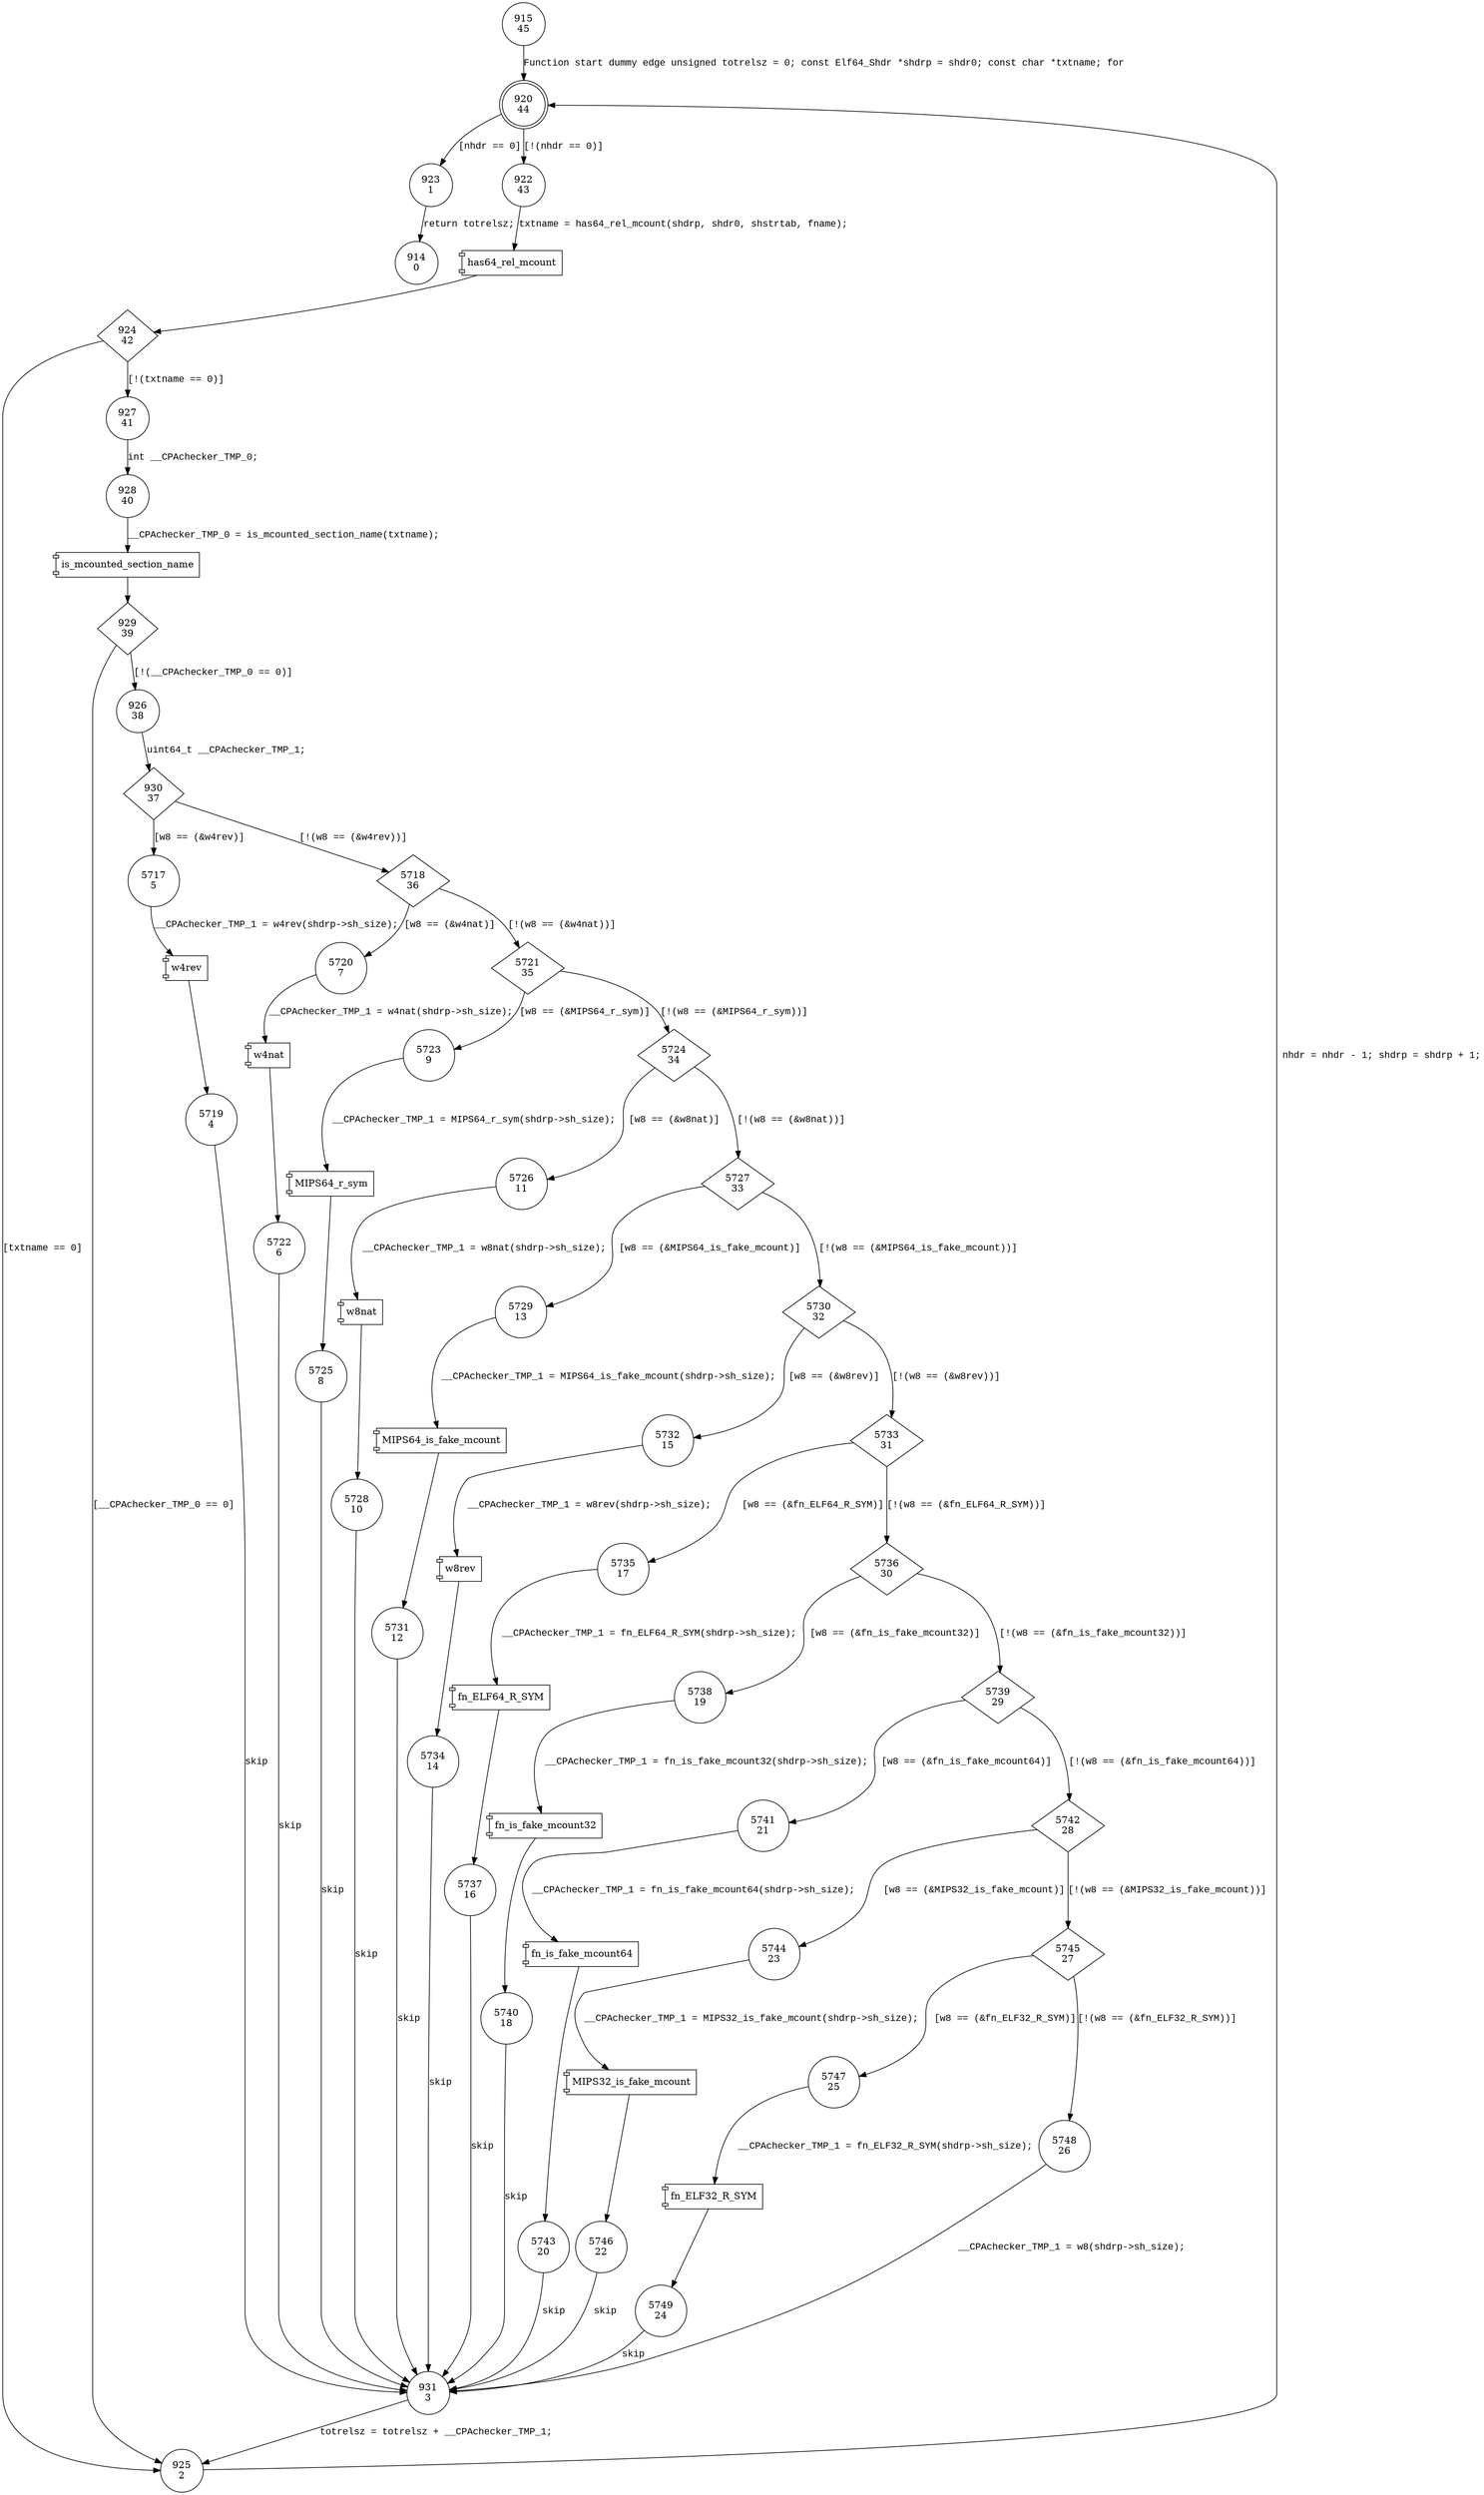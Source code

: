 digraph tot64_relsize {
920 [shape="doublecircle" label="920\n44"]
923 [shape="circle" label="923\n1"]
922 [shape="circle" label="922\n43"]
924 [shape="diamond" label="924\n42"]
925 [shape="circle" label="925\n2"]
927 [shape="circle" label="927\n41"]
928 [shape="circle" label="928\n40"]
929 [shape="diamond" label="929\n39"]
926 [shape="circle" label="926\n38"]
930 [shape="diamond" label="930\n37"]
5717 [shape="circle" label="5717\n5"]
5718 [shape="diamond" label="5718\n36"]
5720 [shape="circle" label="5720\n7"]
5721 [shape="diamond" label="5721\n35"]
5723 [shape="circle" label="5723\n9"]
5724 [shape="diamond" label="5724\n34"]
5726 [shape="circle" label="5726\n11"]
5727 [shape="diamond" label="5727\n33"]
5729 [shape="circle" label="5729\n13"]
5730 [shape="diamond" label="5730\n32"]
5732 [shape="circle" label="5732\n15"]
5733 [shape="diamond" label="5733\n31"]
5735 [shape="circle" label="5735\n17"]
5736 [shape="diamond" label="5736\n30"]
5738 [shape="circle" label="5738\n19"]
5739 [shape="diamond" label="5739\n29"]
5741 [shape="circle" label="5741\n21"]
5742 [shape="diamond" label="5742\n28"]
5744 [shape="circle" label="5744\n23"]
5745 [shape="diamond" label="5745\n27"]
5747 [shape="circle" label="5747\n25"]
5748 [shape="circle" label="5748\n26"]
931 [shape="circle" label="931\n3"]
5749 [shape="circle" label="5749\n24"]
5746 [shape="circle" label="5746\n22"]
5743 [shape="circle" label="5743\n20"]
5740 [shape="circle" label="5740\n18"]
5737 [shape="circle" label="5737\n16"]
5734 [shape="circle" label="5734\n14"]
5731 [shape="circle" label="5731\n12"]
5728 [shape="circle" label="5728\n10"]
5725 [shape="circle" label="5725\n8"]
5722 [shape="circle" label="5722\n6"]
5719 [shape="circle" label="5719\n4"]
914 [shape="circle" label="914\n0"]
915 [shape="circle" label="915\n45"]
920 -> 923 [label="[nhdr == 0]" fontname="Courier New"]
920 -> 922 [label="[!(nhdr == 0)]" fontname="Courier New"]
101573 [shape="component" label="has64_rel_mcount"]
922 -> 101573 [label="txtname = has64_rel_mcount(shdrp, shdr0, shstrtab, fname);" fontname="Courier New"]
101573 -> 924 [label="" fontname="Courier New"]
924 -> 925 [label="[txtname == 0]" fontname="Courier New"]
924 -> 927 [label="[!(txtname == 0)]" fontname="Courier New"]
101574 [shape="component" label="is_mcounted_section_name"]
928 -> 101574 [label="__CPAchecker_TMP_0 = is_mcounted_section_name(txtname);" fontname="Courier New"]
101574 -> 929 [label="" fontname="Courier New"]
929 -> 925 [label="[__CPAchecker_TMP_0 == 0]" fontname="Courier New"]
929 -> 926 [label="[!(__CPAchecker_TMP_0 == 0)]" fontname="Courier New"]
930 -> 5717 [label="[w8 == (&w4rev)]" fontname="Courier New"]
930 -> 5718 [label="[!(w8 == (&w4rev))]" fontname="Courier New"]
5718 -> 5720 [label="[w8 == (&w4nat)]" fontname="Courier New"]
5718 -> 5721 [label="[!(w8 == (&w4nat))]" fontname="Courier New"]
5721 -> 5723 [label="[w8 == (&MIPS64_r_sym)]" fontname="Courier New"]
5721 -> 5724 [label="[!(w8 == (&MIPS64_r_sym))]" fontname="Courier New"]
5724 -> 5726 [label="[w8 == (&w8nat)]" fontname="Courier New"]
5724 -> 5727 [label="[!(w8 == (&w8nat))]" fontname="Courier New"]
5727 -> 5729 [label="[w8 == (&MIPS64_is_fake_mcount)]" fontname="Courier New"]
5727 -> 5730 [label="[!(w8 == (&MIPS64_is_fake_mcount))]" fontname="Courier New"]
5730 -> 5732 [label="[w8 == (&w8rev)]" fontname="Courier New"]
5730 -> 5733 [label="[!(w8 == (&w8rev))]" fontname="Courier New"]
5733 -> 5735 [label="[w8 == (&fn_ELF64_R_SYM)]" fontname="Courier New"]
5733 -> 5736 [label="[!(w8 == (&fn_ELF64_R_SYM))]" fontname="Courier New"]
5736 -> 5738 [label="[w8 == (&fn_is_fake_mcount32)]" fontname="Courier New"]
5736 -> 5739 [label="[!(w8 == (&fn_is_fake_mcount32))]" fontname="Courier New"]
5739 -> 5741 [label="[w8 == (&fn_is_fake_mcount64)]" fontname="Courier New"]
5739 -> 5742 [label="[!(w8 == (&fn_is_fake_mcount64))]" fontname="Courier New"]
5742 -> 5744 [label="[w8 == (&MIPS32_is_fake_mcount)]" fontname="Courier New"]
5742 -> 5745 [label="[!(w8 == (&MIPS32_is_fake_mcount))]" fontname="Courier New"]
5745 -> 5747 [label="[w8 == (&fn_ELF32_R_SYM)]" fontname="Courier New"]
5745 -> 5748 [label="[!(w8 == (&fn_ELF32_R_SYM))]" fontname="Courier New"]
931 -> 925 [label="totrelsz = totrelsz + __CPAchecker_TMP_1; " fontname="Courier New"]
925 -> 920 [label=" nhdr = nhdr - 1; shdrp = shdrp + 1;" fontname="Courier New"]
101575 [shape="component" label="fn_ELF32_R_SYM"]
5747 -> 101575 [label="__CPAchecker_TMP_1 = fn_ELF32_R_SYM(shdrp->sh_size);" fontname="Courier New"]
101575 -> 5749 [label="" fontname="Courier New"]
101576 [shape="component" label="MIPS32_is_fake_mcount"]
5744 -> 101576 [label="__CPAchecker_TMP_1 = MIPS32_is_fake_mcount(shdrp->sh_size);" fontname="Courier New"]
101576 -> 5746 [label="" fontname="Courier New"]
101577 [shape="component" label="fn_is_fake_mcount64"]
5741 -> 101577 [label="__CPAchecker_TMP_1 = fn_is_fake_mcount64(shdrp->sh_size);" fontname="Courier New"]
101577 -> 5743 [label="" fontname="Courier New"]
101578 [shape="component" label="fn_is_fake_mcount32"]
5738 -> 101578 [label="__CPAchecker_TMP_1 = fn_is_fake_mcount32(shdrp->sh_size);" fontname="Courier New"]
101578 -> 5740 [label="" fontname="Courier New"]
101579 [shape="component" label="fn_ELF64_R_SYM"]
5735 -> 101579 [label="__CPAchecker_TMP_1 = fn_ELF64_R_SYM(shdrp->sh_size);" fontname="Courier New"]
101579 -> 5737 [label="" fontname="Courier New"]
101580 [shape="component" label="w8rev"]
5732 -> 101580 [label="__CPAchecker_TMP_1 = w8rev(shdrp->sh_size);" fontname="Courier New"]
101580 -> 5734 [label="" fontname="Courier New"]
101581 [shape="component" label="MIPS64_is_fake_mcount"]
5729 -> 101581 [label="__CPAchecker_TMP_1 = MIPS64_is_fake_mcount(shdrp->sh_size);" fontname="Courier New"]
101581 -> 5731 [label="" fontname="Courier New"]
101582 [shape="component" label="w8nat"]
5726 -> 101582 [label="__CPAchecker_TMP_1 = w8nat(shdrp->sh_size);" fontname="Courier New"]
101582 -> 5728 [label="" fontname="Courier New"]
101583 [shape="component" label="MIPS64_r_sym"]
5723 -> 101583 [label="__CPAchecker_TMP_1 = MIPS64_r_sym(shdrp->sh_size);" fontname="Courier New"]
101583 -> 5725 [label="" fontname="Courier New"]
101584 [shape="component" label="w4nat"]
5720 -> 101584 [label="__CPAchecker_TMP_1 = w4nat(shdrp->sh_size);" fontname="Courier New"]
101584 -> 5722 [label="" fontname="Courier New"]
101585 [shape="component" label="w4rev"]
5717 -> 101585 [label="__CPAchecker_TMP_1 = w4rev(shdrp->sh_size);" fontname="Courier New"]
101585 -> 5719 [label="" fontname="Courier New"]
923 -> 914 [label="return totrelsz;" fontname="Courier New"]
915 -> 920 [label="Function start dummy edge unsigned totrelsz = 0; const Elf64_Shdr *shdrp = shdr0; const char *txtname; for" fontname="Courier New"]
927 -> 928 [label="int __CPAchecker_TMP_0;" fontname="Courier New"]
926 -> 930 [label="uint64_t __CPAchecker_TMP_1;" fontname="Courier New"]
5748 -> 931 [label="__CPAchecker_TMP_1 = w8(shdrp->sh_size);" fontname="Courier New"]
5749 -> 931 [label="skip" fontname="Courier New"]
5746 -> 931 [label="skip" fontname="Courier New"]
5743 -> 931 [label="skip" fontname="Courier New"]
5740 -> 931 [label="skip" fontname="Courier New"]
5737 -> 931 [label="skip" fontname="Courier New"]
5734 -> 931 [label="skip" fontname="Courier New"]
5731 -> 931 [label="skip" fontname="Courier New"]
5728 -> 931 [label="skip" fontname="Courier New"]
5725 -> 931 [label="skip" fontname="Courier New"]
5722 -> 931 [label="skip" fontname="Courier New"]
5719 -> 931 [label="skip" fontname="Courier New"]
}
